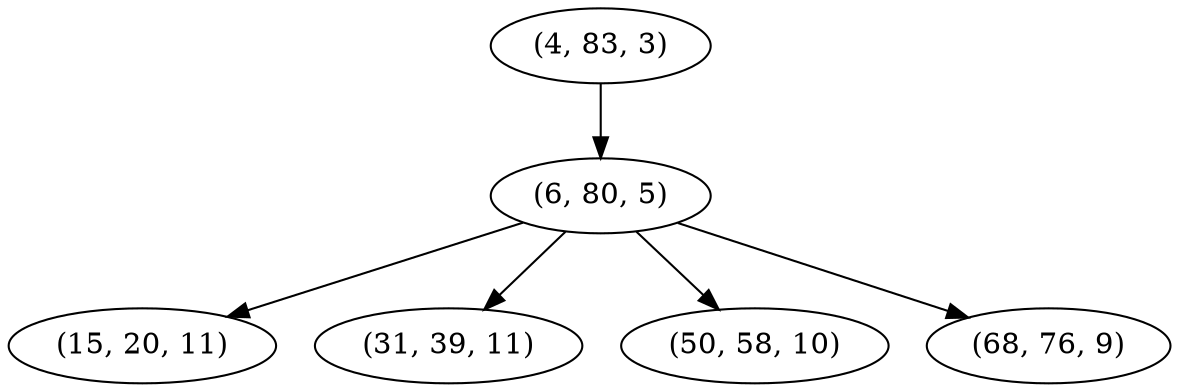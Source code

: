 digraph tree {
    "(4, 83, 3)";
    "(6, 80, 5)";
    "(15, 20, 11)";
    "(31, 39, 11)";
    "(50, 58, 10)";
    "(68, 76, 9)";
    "(4, 83, 3)" -> "(6, 80, 5)";
    "(6, 80, 5)" -> "(15, 20, 11)";
    "(6, 80, 5)" -> "(31, 39, 11)";
    "(6, 80, 5)" -> "(50, 58, 10)";
    "(6, 80, 5)" -> "(68, 76, 9)";
}

